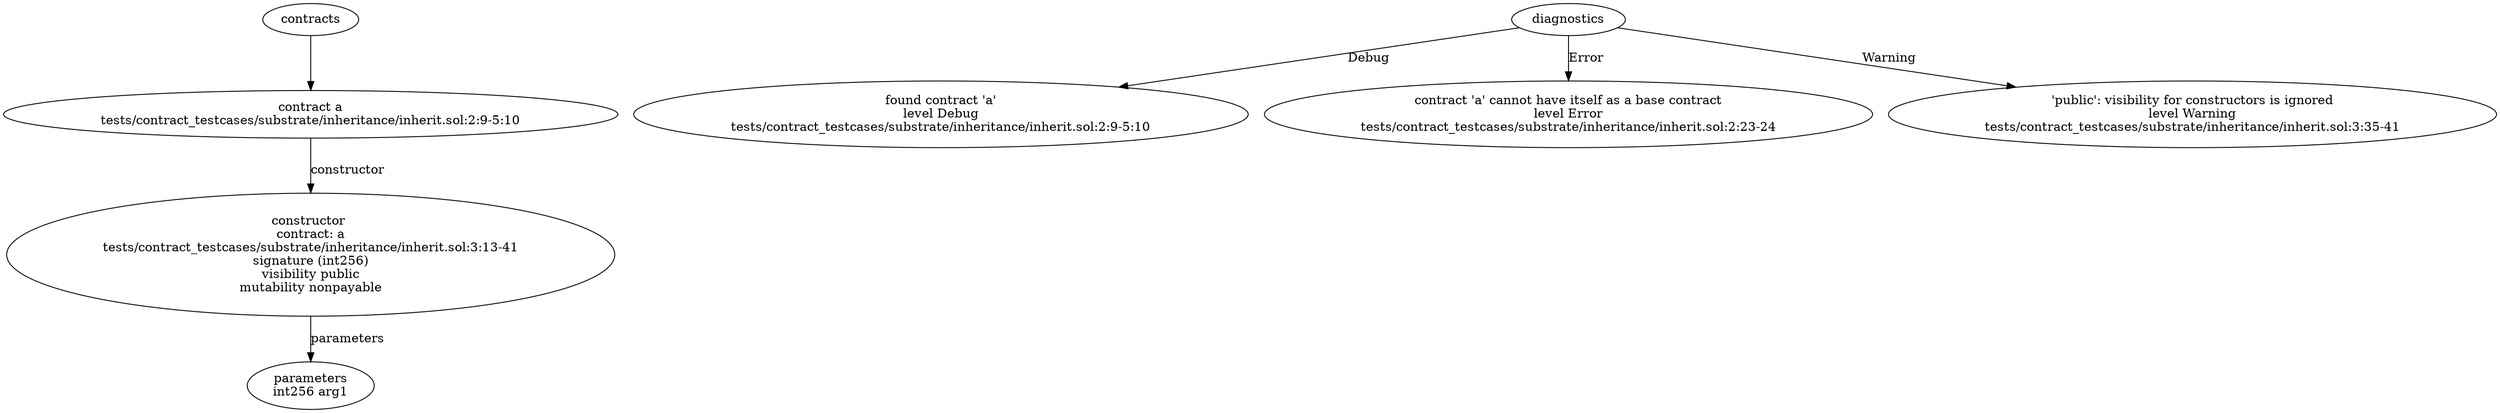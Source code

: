 strict digraph "tests/contract_testcases/substrate/inheritance/inherit.sol" {
	contract [label="contract a\ntests/contract_testcases/substrate/inheritance/inherit.sol:2:9-5:10"]
	node_2 [label="constructor \ncontract: a\ntests/contract_testcases/substrate/inheritance/inherit.sol:3:13-41\nsignature (int256)\nvisibility public\nmutability nonpayable"]
	parameters [label="parameters\nint256 arg1"]
	diagnostic [label="found contract 'a'\nlevel Debug\ntests/contract_testcases/substrate/inheritance/inherit.sol:2:9-5:10"]
	diagnostic_6 [label="contract 'a' cannot have itself as a base contract\nlevel Error\ntests/contract_testcases/substrate/inheritance/inherit.sol:2:23-24"]
	diagnostic_7 [label="'public': visibility for constructors is ignored\nlevel Warning\ntests/contract_testcases/substrate/inheritance/inherit.sol:3:35-41"]
	contracts -> contract
	contract -> node_2 [label="constructor"]
	node_2 -> parameters [label="parameters"]
	diagnostics -> diagnostic [label="Debug"]
	diagnostics -> diagnostic_6 [label="Error"]
	diagnostics -> diagnostic_7 [label="Warning"]
}

